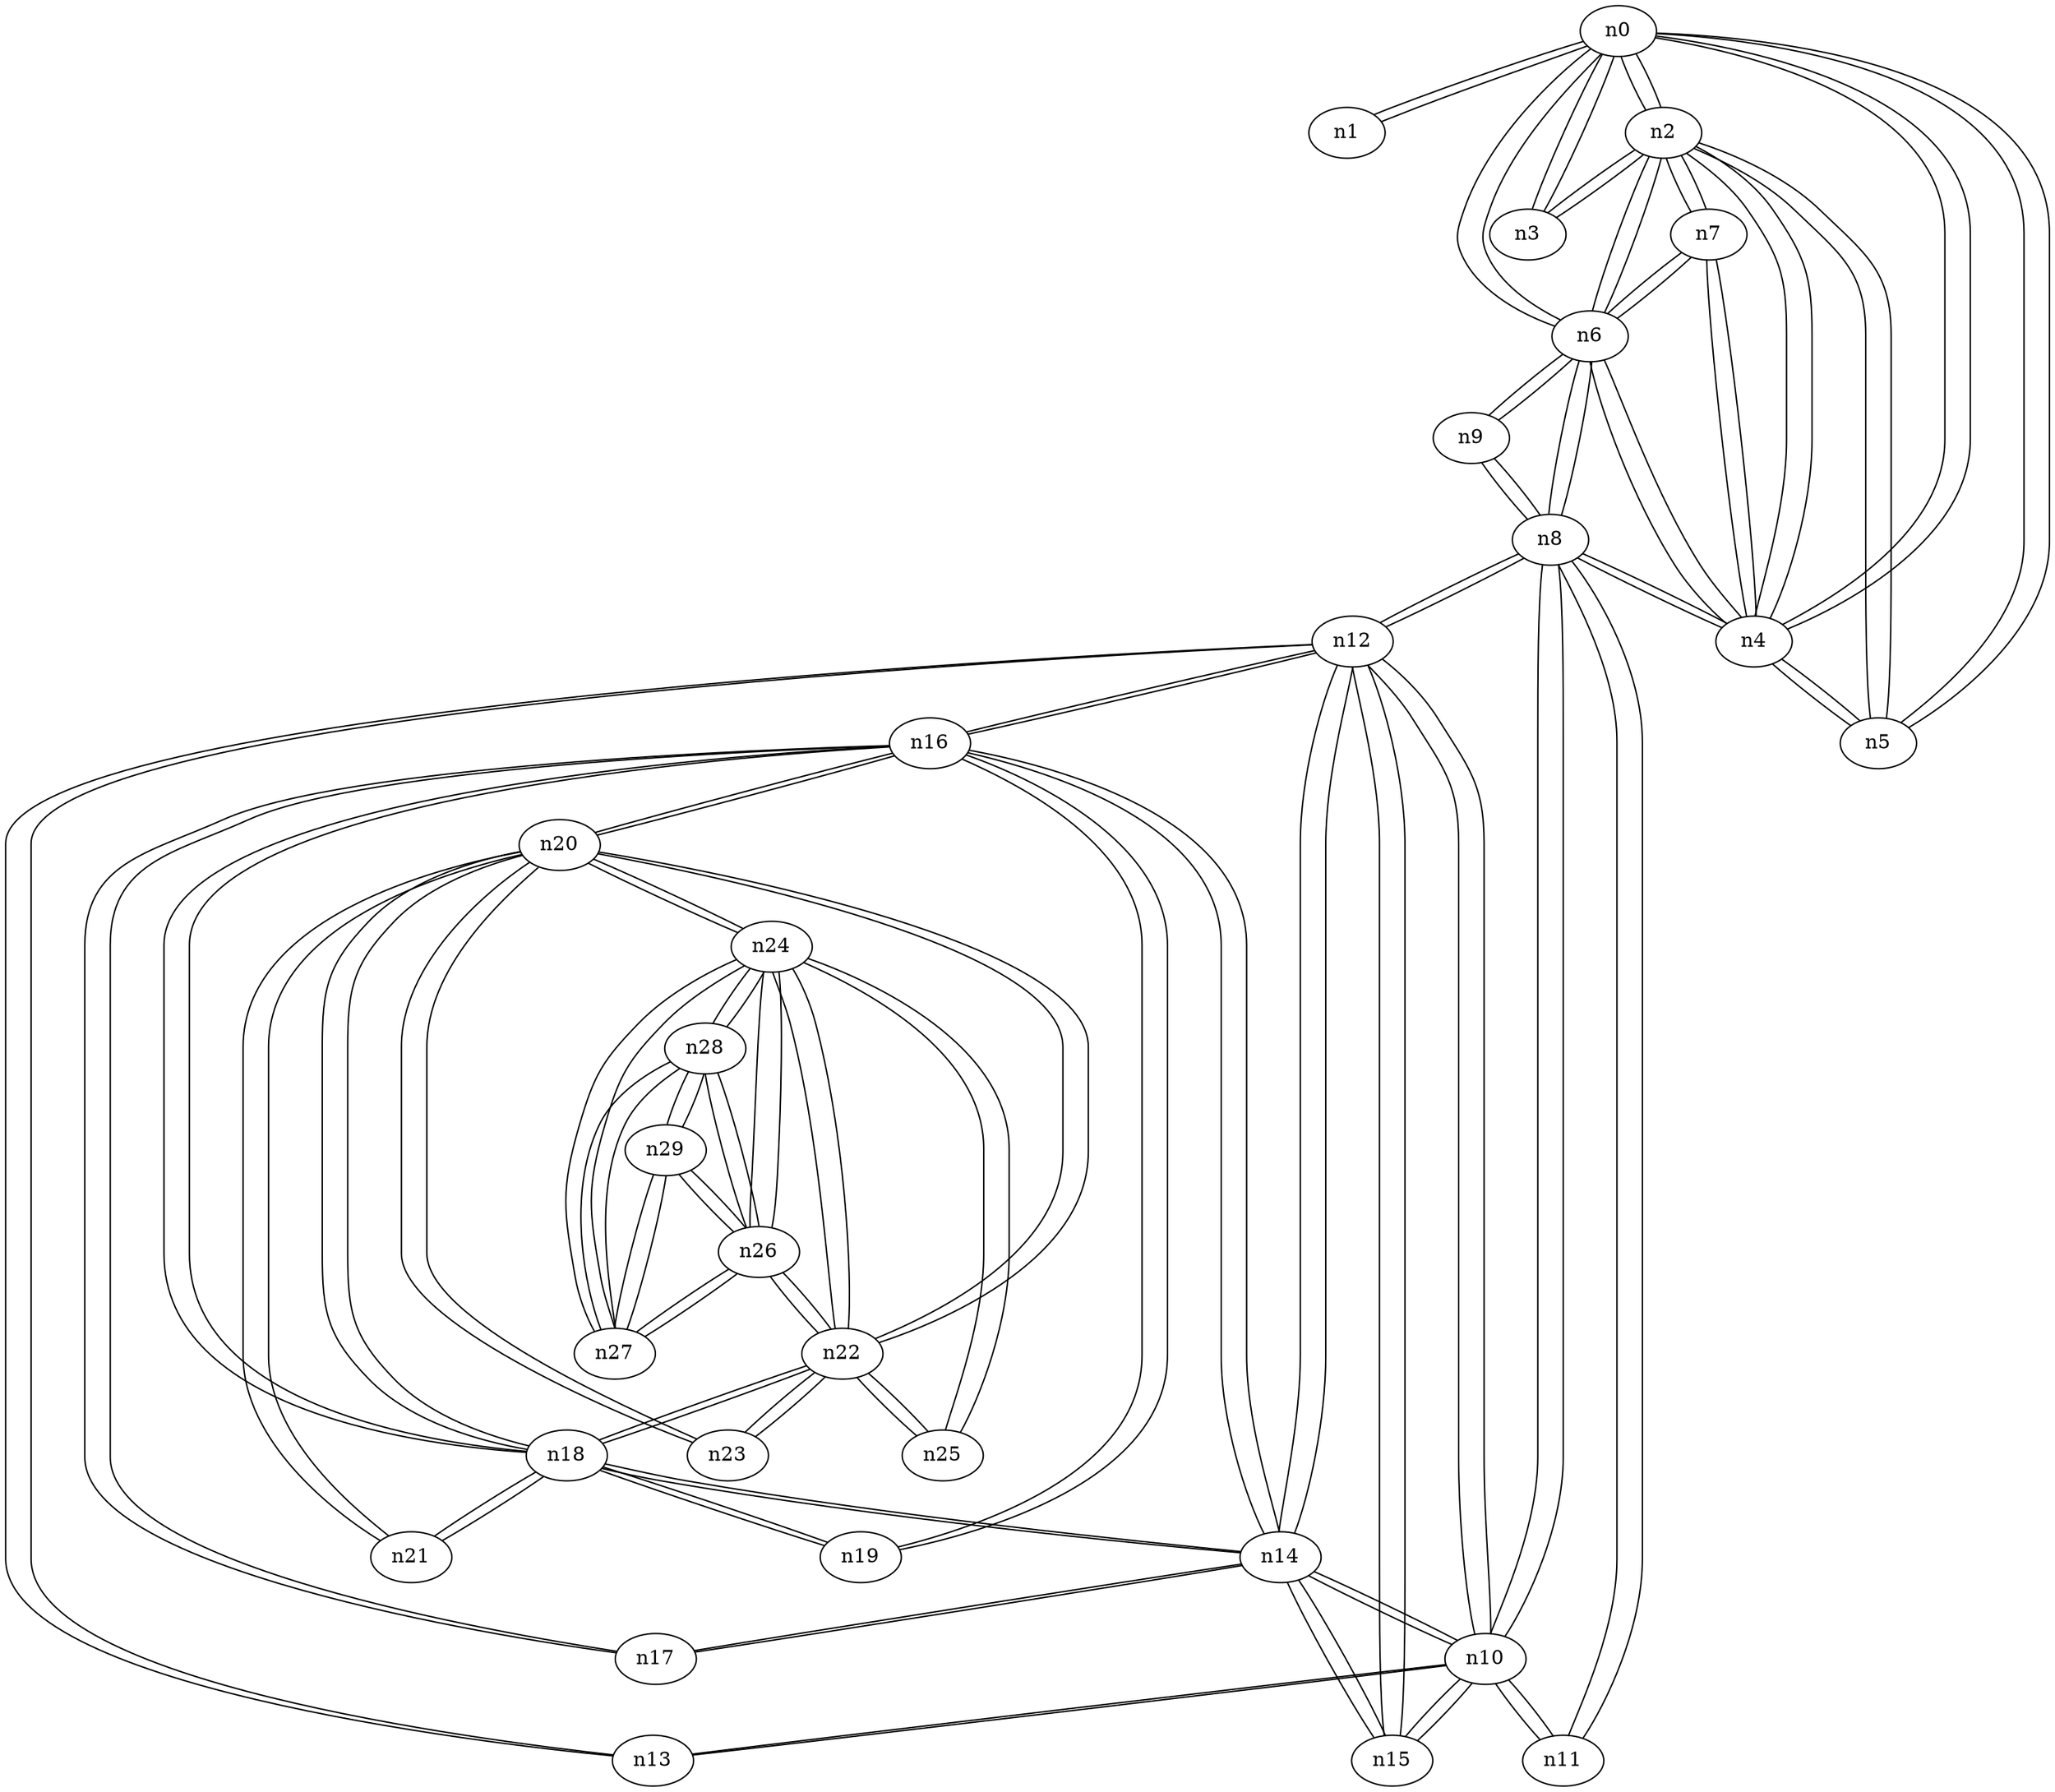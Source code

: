 graph {
n0;
n1;
n2;
n3;
n4;
n5;
n6;
n7;
n8;
n9;
n10;
n11;
n12;
n13;
n14;
n15;
n16;
n17;
n18;
n19;
n20;
n21;
n22;
n23;
n24;
n25;
n26;
n27;
n28;
n29;
n0 -- n2;
n0 -- n1;
n0 -- n3;
n0 -- n6;
n0 -- n4;
n0 -- n5;
n1 -- n0;
n2 -- n0;
n2 -- n3;
n2 -- n6;
n2 -- n4;
n2 -- n7;
n2 -- n5;
n3 -- n0;
n3 -- n2;
n4 -- n0;
n4 -- n2;
n4 -- n8;
n4 -- n6;
n4 -- n7;
n4 -- n5;
n5 -- n0;
n5 -- n2;
n5 -- n4;
n6 -- n0;
n6 -- n2;
n6 -- n8;
n6 -- n4;
n6 -- n7;
n6 -- n9;
n7 -- n2;
n7 -- n6;
n7 -- n4;
n8 -- n10;
n8 -- n11;
n8 -- n6;
n8 -- n4;
n8 -- n12;
n8 -- n9;
n9 -- n8;
n9 -- n6;
n10 -- n15;
n10 -- n11;
n10 -- n13;
n10 -- n8;
n10 -- n12;
n10 -- n14;
n11 -- n10;
n11 -- n8;
n12 -- n10;
n12 -- n15;
n12 -- n13;
n12 -- n8;
n12 -- n16;
n12 -- n14;
n13 -- n10;
n13 -- n12;
n14 -- n10;
n14 -- n15;
n14 -- n17;
n14 -- n12;
n14 -- n16;
n14 -- n18;
n15 -- n10;
n15 -- n12;
n15 -- n14;
n16 -- n17;
n16 -- n19;
n16 -- n12;
n16 -- n14;
n16 -- n20;
n16 -- n18;
n17 -- n16;
n17 -- n14;
n18 -- n19;
n18 -- n21;
n18 -- n16;
n18 -- n14;
n18 -- n20;
n18 -- n22;
n19 -- n16;
n19 -- n18;
n20 -- n23;
n20 -- n24;
n20 -- n21;
n20 -- n16;
n20 -- n18;
n20 -- n22;
n21 -- n20;
n21 -- n18;
n22 -- n23;
n22 -- n26;
n22 -- n24;
n22 -- n25;
n22 -- n20;
n22 -- n18;
n23 -- n20;
n23 -- n22;
n24 -- n26;
n24 -- n28;
n24 -- n25;
n24 -- n20;
n24 -- n22;
n24 -- n27;
n25 -- n24;
n25 -- n22;
n26 -- n24;
n26 -- n28;
n26 -- n22;
n26 -- n27;
n26 -- n29;
n27 -- n26;
n27 -- n24;
n27 -- n28;
n27 -- n29;
n28 -- n26;
n28 -- n24;
n28 -- n27;
n28 -- n29;
n29 -- n26;
n29 -- n28;
n29 -- n27;
}
